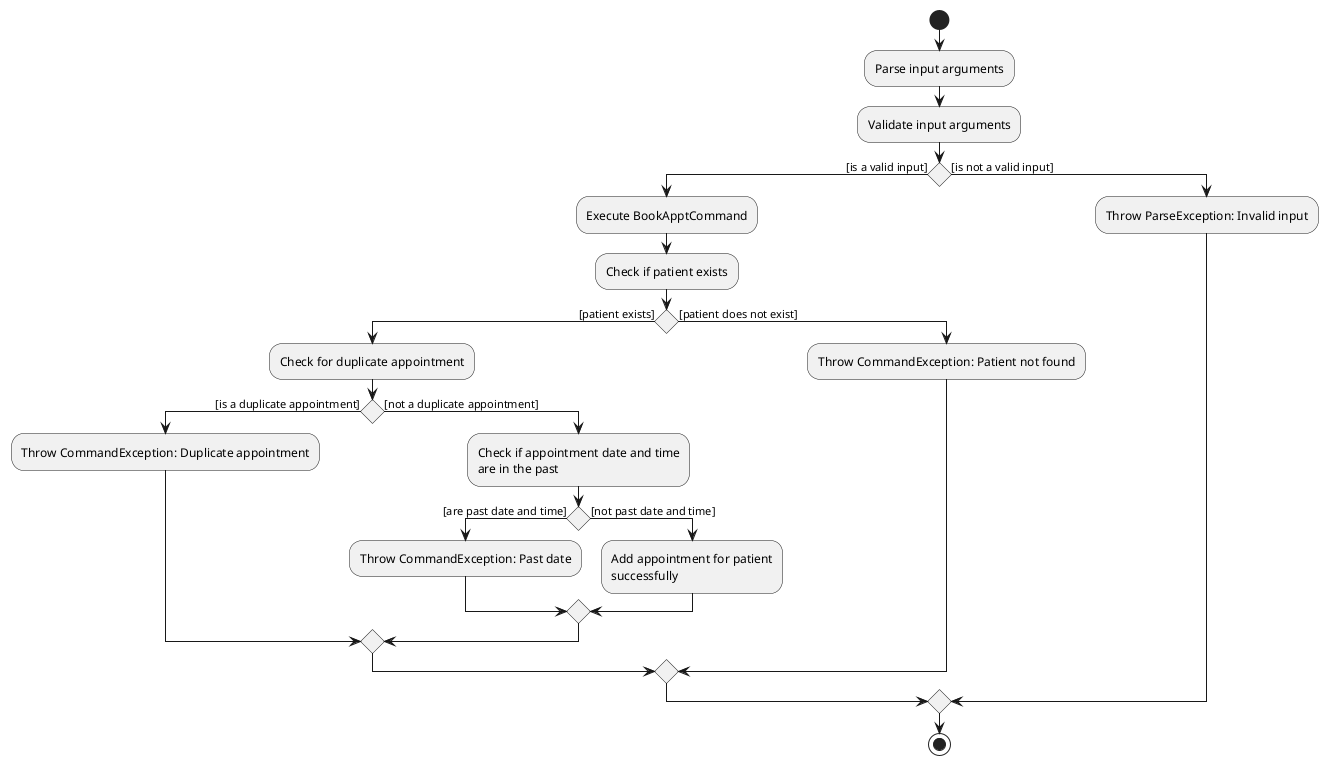 @startuml BookApptActivityDiagram
start
:Parse input arguments;
:Validate input arguments;
if () then ([is a valid input])
    :Execute BookApptCommand;
    :Check if patient exists;
    if () then ([patient exists])
        :Check for duplicate appointment;
        if () then ([is a duplicate appointment])
            :Throw CommandException: Duplicate appointment;
        else ([not a duplicate appointment])
            :Check if appointment date and time 
            are in the past;
            if () then ([are past date and time])
                :Throw CommandException: Past date;
            else ([not past date and time])
                :Add appointment for patient 
                successfully;
            endif
        endif
    else ([patient does not exist])
        :Throw CommandException: Patient not found;
    endif
else ([is not a valid input])
    :Throw ParseException: Invalid input;
endif
stop
@enduml
